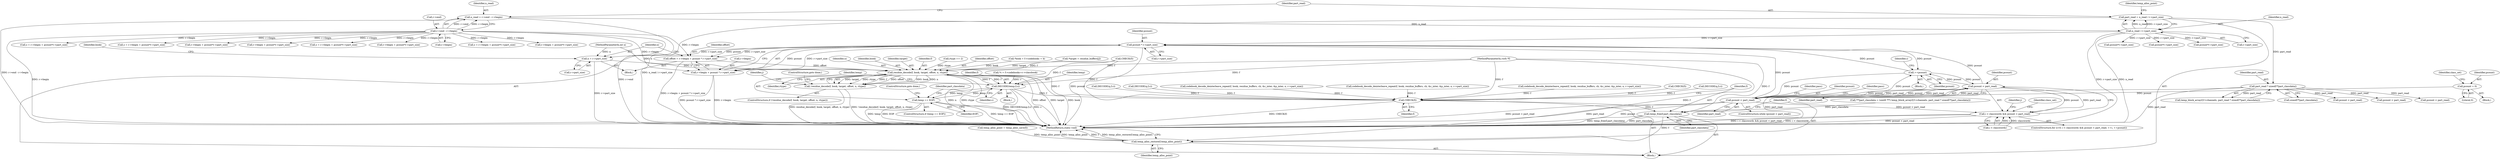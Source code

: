 digraph "0_stb_244d83bc3d859293f55812d48b3db168e581f6ab@pointer" {
"1000894" [label="(Call,pcount * r->part_size)"];
"1000837" [label="(Call,++pcount)"];
"1000894" [label="(Call,pcount * r->part_size)"];
"1000831" [label="(Call,pcount < part_read)"];
"1000767" [label="(Call,pcount < part_read)"];
"1000759" [label="(Call,pcount = 0)"];
"1000176" [label="(Call,part_read * sizeof(**part_classdata))"];
"1000154" [label="(Call,part_read = n_read / r->part_size)"];
"1000156" [label="(Call,n_read / r->part_size)"];
"1000144" [label="(Call,n_read = r->end - r->begin)"];
"1000146" [label="(Call,r->end - r->begin)"];
"1000827" [label="(Call,i < classwords && pcount < part_read)"];
"1000888" [label="(Call,offset = r->begin + pcount * r->part_size)"];
"1000915" [label="(Call,residue_decode(f, book, target, offset, n, rtype))"];
"1000803" [label="(Call,DECODE(temp,f,c))"];
"1000808" [label="(Call,temp == EOP)"];
"1000926" [label="(Call,CHECK(f))"];
"1000928" [label="(Call,temp_free(f,part_classdata))"];
"1000931" [label="(Call,temp_alloc_restore(f,temp_alloc_point))"];
"1000914" [label="(Call,!residue_decode(f, book, target, offset, n, rtype))"];
"1000890" [label="(Call,r->begin + pcount * r->part_size)"];
"1000900" [label="(Call,n = r->part_size)"];
"1000842" [label="(Identifier,j)"];
"1000764" [label="(Identifier,class_set)"];
"1000171" [label="(Call,temp_block_array(f,f->channels, part_read * sizeof(**part_classdata)))"];
"1000896" [label="(Call,r->part_size)"];
"1000177" [label="(Identifier,part_read)"];
"1000666" [label="(Call,z = r->begin + pcount*r->part_size)"];
"1000746" [label="(Call,CHECK(f))"];
"1000895" [label="(Identifier,pcount)"];
"1000837" [label="(Call,++pcount)"];
"1000265" [label="(Call,z = r->begin + pcount*r->part_size)"];
"1000439" [label="(Call,pcount*r->part_size)"];
"1000759" [label="(Call,pcount = 0)"];
"1000147" [label="(Call,r->end)"];
"1000768" [label="(Identifier,pcount)"];
"1000920" [label="(Identifier,n)"];
"1000828" [label="(Call,i < classwords)"];
"1000917" [label="(Identifier,book)"];
"1000157" [label="(Identifier,n_read)"];
"1000388" [label="(Call,codebook_decode_deinterleave_repeat(f, book, residue_buffers, ch, &c_inter, &p_inter, n, r->part_size))"];
"1000756" [label="(Identifier,pass)"];
"1000848" [label="(Identifier,j)"];
"1000156" [label="(Call,n_read / r->part_size)"];
"1000834" [label="(Block,)"];
"1000928" [label="(Call,temp_free(f,part_classdata))"];
"1000888" [label="(Call,offset = r->begin + pcount * r->part_size)"];
"1000811" [label="(ControlStructure,goto done;)"];
"1000907" [label="(Identifier,book)"];
"1000104" [label="(MethodParameterIn,int n)"];
"1000101" [label="(MethodParameterIn,vorb *f)"];
"1000891" [label="(Call,r->begin)"];
"1000806" [label="(Identifier,c)"];
"1000761" [label="(Literal,0)"];
"1000766" [label="(ControlStructure,while (pcount < part_read))"];
"1000760" [label="(Identifier,pcount)"];
"1000154" [label="(Call,part_read = n_read / r->part_size)"];
"1000668" [label="(Call,r->begin + pcount*r->part_size)"];
"1000918" [label="(Identifier,target)"];
"1000916" [label="(Identifier,f)"];
"1000435" [label="(Call,r->begin + pcount*r->part_size)"];
"1000827" [label="(Call,i < classwords && pcount < part_read)"];
"1000146" [label="(Call,r->end - r->begin)"];
"1000889" [label="(Identifier,offset)"];
"1000808" [label="(Call,temp == EOP)"];
"1000927" [label="(Identifier,f)"];
"1000829" [label="(Identifier,i)"];
"1000209" [label="(Call,rtype == 2)"];
"1000931" [label="(Call,temp_alloc_restore(f,temp_alloc_point))"];
"1000757" [label="(Block,)"];
"1000584" [label="(Call,pcount < part_read)"];
"1000913" [label="(ControlStructure,if (!residue_decode(f, book, target, offset, n, rtype)))"];
"1000182" [label="(Call,CHECK(f))"];
"1000628" [label="(Call,DECODE(q,f,c))"];
"1000933" [label="(Identifier,temp_alloc_point)"];
"1000807" [label="(ControlStructure,if (temp == EOP))"];
"1000769" [label="(Identifier,part_read)"];
"1000468" [label="(Call,DECODE(q,f,c))"];
"1000831" [label="(Call,pcount < part_read)"];
"1000589" [label="(Call,z = r->begin + pcount*r->part_size)"];
"1000304" [label="(Call,DECODE(q,f,c))"];
"1000810" [label="(Identifier,EOP)"];
"1000919" [label="(Identifier,offset)"];
"1000167" [label="(Call,***part_classdata = (uint8 ***) temp_block_array(f,f->channels, part_read * sizeof(**part_classdata)))"];
"1000880" [label="(Block,)"];
"1000838" [label="(Identifier,pcount)"];
"1000914" [label="(Call,!residue_decode(f, book, target, offset, n, rtype))"];
"1000178" [label="(Call,sizeof(**part_classdata))"];
"1000832" [label="(Identifier,pcount)"];
"1000926" [label="(Call,CHECK(f))"];
"1000833" [label="(Identifier,part_read)"];
"1000924" [label="(Identifier,class_set)"];
"1000260" [label="(Call,pcount < part_read)"];
"1000773" [label="(Identifier,pass)"];
"1000929" [label="(Identifier,f)"];
"1000267" [label="(Call,r->begin + pcount*r->part_size)"];
"1000791" [label="(Block,)"];
"1000906" [label="(Call,*book = f->codebooks + b)"];
"1000901" [label="(Identifier,n)"];
"1000150" [label="(Call,r->begin)"];
"1000162" [label="(Call,temp_alloc_point = temp_alloc_save(f))"];
"1000803" [label="(Call,DECODE(temp,f,c))"];
"1000902" [label="(Call,r->part_size)"];
"1000934" [label="(MethodReturn,static void)"];
"1000271" [label="(Call,pcount*r->part_size)"];
"1000145" [label="(Identifier,n_read)"];
"1000793" [label="(Call,*c = f->codebooks+r->classbook)"];
"1000176" [label="(Call,part_read * sizeof(**part_classdata))"];
"1000823" [label="(ControlStructure,for (i=0; i < classwords && pcount < part_read; ++i, ++pcount))"];
"1000712" [label="(Call,codebook_decode_deinterleave_repeat(f, book, residue_buffers, ch, &c_inter, &p_inter, n, r->part_size))"];
"1000552" [label="(Call,codebook_decode_deinterleave_repeat(f, book, residue_buffers, ch, &c_inter, &p_inter, n, r->part_size))"];
"1000163" [label="(Identifier,temp_alloc_point)"];
"1000809" [label="(Identifier,temp)"];
"1000890" [label="(Call,r->begin + pcount * r->part_size)"];
"1000158" [label="(Call,r->part_size)"];
"1000922" [label="(ControlStructure,goto done;)"];
"1000595" [label="(Call,pcount*r->part_size)"];
"1000804" [label="(Identifier,temp)"];
"1000155" [label="(Identifier,part_read)"];
"1000433" [label="(Call,z = r->begin + pcount*r->part_size)"];
"1000921" [label="(Identifier,rtype)"];
"1000900" [label="(Call,n = r->part_size)"];
"1000591" [label="(Call,r->begin + pcount*r->part_size)"];
"1000815" [label="(Identifier,part_classdata)"];
"1000915" [label="(Call,residue_decode(f, book, target, offset, n, rtype))"];
"1000805" [label="(Identifier,f)"];
"1000767" [label="(Call,pcount < part_read)"];
"1000428" [label="(Call,pcount < part_read)"];
"1000894" [label="(Call,pcount * r->part_size)"];
"1000932" [label="(Identifier,f)"];
"1000144" [label="(Call,n_read = r->end - r->begin)"];
"1000930" [label="(Identifier,part_classdata)"];
"1000882" [label="(Call,*target = residue_buffers[j])"];
"1000107" [label="(Block,)"];
"1000894" -> "1000890"  [label="AST: "];
"1000894" -> "1000896"  [label="CFG: "];
"1000895" -> "1000894"  [label="AST: "];
"1000896" -> "1000894"  [label="AST: "];
"1000890" -> "1000894"  [label="CFG: "];
"1000894" -> "1000934"  [label="DDG: pcount"];
"1000894" -> "1000837"  [label="DDG: pcount"];
"1000894" -> "1000888"  [label="DDG: pcount"];
"1000894" -> "1000888"  [label="DDG: r->part_size"];
"1000894" -> "1000890"  [label="DDG: pcount"];
"1000894" -> "1000890"  [label="DDG: r->part_size"];
"1000837" -> "1000894"  [label="DDG: pcount"];
"1000831" -> "1000894"  [label="DDG: pcount"];
"1000767" -> "1000894"  [label="DDG: pcount"];
"1000156" -> "1000894"  [label="DDG: r->part_size"];
"1000894" -> "1000900"  [label="DDG: r->part_size"];
"1000837" -> "1000834"  [label="AST: "];
"1000837" -> "1000838"  [label="CFG: "];
"1000838" -> "1000837"  [label="AST: "];
"1000829" -> "1000837"  [label="CFG: "];
"1000837" -> "1000767"  [label="DDG: pcount"];
"1000837" -> "1000831"  [label="DDG: pcount"];
"1000831" -> "1000837"  [label="DDG: pcount"];
"1000767" -> "1000837"  [label="DDG: pcount"];
"1000831" -> "1000827"  [label="AST: "];
"1000831" -> "1000833"  [label="CFG: "];
"1000832" -> "1000831"  [label="AST: "];
"1000833" -> "1000831"  [label="AST: "];
"1000827" -> "1000831"  [label="CFG: "];
"1000831" -> "1000934"  [label="DDG: part_read"];
"1000831" -> "1000767"  [label="DDG: pcount"];
"1000831" -> "1000767"  [label="DDG: part_read"];
"1000831" -> "1000827"  [label="DDG: pcount"];
"1000831" -> "1000827"  [label="DDG: part_read"];
"1000767" -> "1000831"  [label="DDG: pcount"];
"1000767" -> "1000831"  [label="DDG: part_read"];
"1000767" -> "1000766"  [label="AST: "];
"1000767" -> "1000769"  [label="CFG: "];
"1000768" -> "1000767"  [label="AST: "];
"1000769" -> "1000767"  [label="AST: "];
"1000773" -> "1000767"  [label="CFG: "];
"1000756" -> "1000767"  [label="CFG: "];
"1000767" -> "1000934"  [label="DDG: pcount < part_read"];
"1000767" -> "1000934"  [label="DDG: part_read"];
"1000767" -> "1000934"  [label="DDG: pcount"];
"1000759" -> "1000767"  [label="DDG: pcount"];
"1000176" -> "1000767"  [label="DDG: part_read"];
"1000767" -> "1000827"  [label="DDG: pcount < part_read"];
"1000759" -> "1000757"  [label="AST: "];
"1000759" -> "1000761"  [label="CFG: "];
"1000760" -> "1000759"  [label="AST: "];
"1000761" -> "1000759"  [label="AST: "];
"1000764" -> "1000759"  [label="CFG: "];
"1000176" -> "1000171"  [label="AST: "];
"1000176" -> "1000178"  [label="CFG: "];
"1000177" -> "1000176"  [label="AST: "];
"1000178" -> "1000176"  [label="AST: "];
"1000171" -> "1000176"  [label="CFG: "];
"1000176" -> "1000934"  [label="DDG: part_read"];
"1000176" -> "1000171"  [label="DDG: part_read"];
"1000154" -> "1000176"  [label="DDG: part_read"];
"1000176" -> "1000260"  [label="DDG: part_read"];
"1000176" -> "1000428"  [label="DDG: part_read"];
"1000176" -> "1000584"  [label="DDG: part_read"];
"1000154" -> "1000107"  [label="AST: "];
"1000154" -> "1000156"  [label="CFG: "];
"1000155" -> "1000154"  [label="AST: "];
"1000156" -> "1000154"  [label="AST: "];
"1000163" -> "1000154"  [label="CFG: "];
"1000154" -> "1000934"  [label="DDG: n_read / r->part_size"];
"1000156" -> "1000154"  [label="DDG: n_read"];
"1000156" -> "1000154"  [label="DDG: r->part_size"];
"1000156" -> "1000158"  [label="CFG: "];
"1000157" -> "1000156"  [label="AST: "];
"1000158" -> "1000156"  [label="AST: "];
"1000156" -> "1000934"  [label="DDG: n_read"];
"1000156" -> "1000934"  [label="DDG: r->part_size"];
"1000144" -> "1000156"  [label="DDG: n_read"];
"1000156" -> "1000271"  [label="DDG: r->part_size"];
"1000156" -> "1000439"  [label="DDG: r->part_size"];
"1000156" -> "1000595"  [label="DDG: r->part_size"];
"1000144" -> "1000107"  [label="AST: "];
"1000144" -> "1000146"  [label="CFG: "];
"1000145" -> "1000144"  [label="AST: "];
"1000146" -> "1000144"  [label="AST: "];
"1000155" -> "1000144"  [label="CFG: "];
"1000144" -> "1000934"  [label="DDG: r->end - r->begin"];
"1000146" -> "1000144"  [label="DDG: r->end"];
"1000146" -> "1000144"  [label="DDG: r->begin"];
"1000146" -> "1000150"  [label="CFG: "];
"1000147" -> "1000146"  [label="AST: "];
"1000150" -> "1000146"  [label="AST: "];
"1000146" -> "1000934"  [label="DDG: r->begin"];
"1000146" -> "1000934"  [label="DDG: r->end"];
"1000146" -> "1000265"  [label="DDG: r->begin"];
"1000146" -> "1000267"  [label="DDG: r->begin"];
"1000146" -> "1000433"  [label="DDG: r->begin"];
"1000146" -> "1000435"  [label="DDG: r->begin"];
"1000146" -> "1000589"  [label="DDG: r->begin"];
"1000146" -> "1000591"  [label="DDG: r->begin"];
"1000146" -> "1000666"  [label="DDG: r->begin"];
"1000146" -> "1000668"  [label="DDG: r->begin"];
"1000146" -> "1000888"  [label="DDG: r->begin"];
"1000146" -> "1000890"  [label="DDG: r->begin"];
"1000827" -> "1000823"  [label="AST: "];
"1000827" -> "1000828"  [label="CFG: "];
"1000828" -> "1000827"  [label="AST: "];
"1000842" -> "1000827"  [label="CFG: "];
"1000924" -> "1000827"  [label="CFG: "];
"1000827" -> "1000934"  [label="DDG: i < classwords && pcount < part_read"];
"1000827" -> "1000934"  [label="DDG: i < classwords"];
"1000827" -> "1000934"  [label="DDG: pcount < part_read"];
"1000828" -> "1000827"  [label="DDG: i"];
"1000828" -> "1000827"  [label="DDG: classwords"];
"1000888" -> "1000880"  [label="AST: "];
"1000888" -> "1000890"  [label="CFG: "];
"1000889" -> "1000888"  [label="AST: "];
"1000890" -> "1000888"  [label="AST: "];
"1000901" -> "1000888"  [label="CFG: "];
"1000888" -> "1000934"  [label="DDG: r->begin + pcount * r->part_size"];
"1000888" -> "1000915"  [label="DDG: offset"];
"1000915" -> "1000914"  [label="AST: "];
"1000915" -> "1000921"  [label="CFG: "];
"1000916" -> "1000915"  [label="AST: "];
"1000917" -> "1000915"  [label="AST: "];
"1000918" -> "1000915"  [label="AST: "];
"1000919" -> "1000915"  [label="AST: "];
"1000920" -> "1000915"  [label="AST: "];
"1000921" -> "1000915"  [label="AST: "];
"1000914" -> "1000915"  [label="CFG: "];
"1000915" -> "1000934"  [label="DDG: n"];
"1000915" -> "1000934"  [label="DDG: target"];
"1000915" -> "1000934"  [label="DDG: offset"];
"1000915" -> "1000934"  [label="DDG: rtype"];
"1000915" -> "1000934"  [label="DDG: book"];
"1000915" -> "1000803"  [label="DDG: f"];
"1000915" -> "1000914"  [label="DDG: target"];
"1000915" -> "1000914"  [label="DDG: rtype"];
"1000915" -> "1000914"  [label="DDG: f"];
"1000915" -> "1000914"  [label="DDG: offset"];
"1000915" -> "1000914"  [label="DDG: book"];
"1000915" -> "1000914"  [label="DDG: n"];
"1000803" -> "1000915"  [label="DDG: f"];
"1000746" -> "1000915"  [label="DDG: f"];
"1000101" -> "1000915"  [label="DDG: f"];
"1000906" -> "1000915"  [label="DDG: book"];
"1000882" -> "1000915"  [label="DDG: target"];
"1000900" -> "1000915"  [label="DDG: n"];
"1000104" -> "1000915"  [label="DDG: n"];
"1000209" -> "1000915"  [label="DDG: rtype"];
"1000915" -> "1000926"  [label="DDG: f"];
"1000803" -> "1000791"  [label="AST: "];
"1000803" -> "1000806"  [label="CFG: "];
"1000804" -> "1000803"  [label="AST: "];
"1000805" -> "1000803"  [label="AST: "];
"1000806" -> "1000803"  [label="AST: "];
"1000809" -> "1000803"  [label="CFG: "];
"1000803" -> "1000934"  [label="DDG: DECODE(temp,f,c)"];
"1000803" -> "1000934"  [label="DDG: c"];
"1000808" -> "1000803"  [label="DDG: temp"];
"1000746" -> "1000803"  [label="DDG: f"];
"1000101" -> "1000803"  [label="DDG: f"];
"1000793" -> "1000803"  [label="DDG: c"];
"1000803" -> "1000808"  [label="DDG: temp"];
"1000803" -> "1000926"  [label="DDG: f"];
"1000808" -> "1000807"  [label="AST: "];
"1000808" -> "1000810"  [label="CFG: "];
"1000809" -> "1000808"  [label="AST: "];
"1000810" -> "1000808"  [label="AST: "];
"1000811" -> "1000808"  [label="CFG: "];
"1000815" -> "1000808"  [label="CFG: "];
"1000808" -> "1000934"  [label="DDG: EOP"];
"1000808" -> "1000934"  [label="DDG: temp == EOP"];
"1000808" -> "1000934"  [label="DDG: temp"];
"1000926" -> "1000107"  [label="AST: "];
"1000926" -> "1000927"  [label="CFG: "];
"1000927" -> "1000926"  [label="AST: "];
"1000929" -> "1000926"  [label="CFG: "];
"1000926" -> "1000934"  [label="DDG: CHECK(f)"];
"1000628" -> "1000926"  [label="DDG: f"];
"1000552" -> "1000926"  [label="DDG: f"];
"1000388" -> "1000926"  [label="DDG: f"];
"1000746" -> "1000926"  [label="DDG: f"];
"1000304" -> "1000926"  [label="DDG: f"];
"1000712" -> "1000926"  [label="DDG: f"];
"1000468" -> "1000926"  [label="DDG: f"];
"1000182" -> "1000926"  [label="DDG: f"];
"1000101" -> "1000926"  [label="DDG: f"];
"1000926" -> "1000928"  [label="DDG: f"];
"1000928" -> "1000107"  [label="AST: "];
"1000928" -> "1000930"  [label="CFG: "];
"1000929" -> "1000928"  [label="AST: "];
"1000930" -> "1000928"  [label="AST: "];
"1000932" -> "1000928"  [label="CFG: "];
"1000928" -> "1000934"  [label="DDG: part_classdata"];
"1000928" -> "1000934"  [label="DDG: temp_free(f,part_classdata)"];
"1000101" -> "1000928"  [label="DDG: f"];
"1000167" -> "1000928"  [label="DDG: part_classdata"];
"1000928" -> "1000931"  [label="DDG: f"];
"1000931" -> "1000107"  [label="AST: "];
"1000931" -> "1000933"  [label="CFG: "];
"1000932" -> "1000931"  [label="AST: "];
"1000933" -> "1000931"  [label="AST: "];
"1000934" -> "1000931"  [label="CFG: "];
"1000931" -> "1000934"  [label="DDG: temp_alloc_point"];
"1000931" -> "1000934"  [label="DDG: f"];
"1000931" -> "1000934"  [label="DDG: temp_alloc_restore(f,temp_alloc_point)"];
"1000101" -> "1000931"  [label="DDG: f"];
"1000162" -> "1000931"  [label="DDG: temp_alloc_point"];
"1000914" -> "1000913"  [label="AST: "];
"1000922" -> "1000914"  [label="CFG: "];
"1000848" -> "1000914"  [label="CFG: "];
"1000914" -> "1000934"  [label="DDG: !residue_decode(f, book, target, offset, n, rtype)"];
"1000914" -> "1000934"  [label="DDG: residue_decode(f, book, target, offset, n, rtype)"];
"1000891" -> "1000890"  [label="AST: "];
"1000890" -> "1000934"  [label="DDG: r->begin"];
"1000890" -> "1000934"  [label="DDG: pcount * r->part_size"];
"1000900" -> "1000880"  [label="AST: "];
"1000900" -> "1000902"  [label="CFG: "];
"1000901" -> "1000900"  [label="AST: "];
"1000902" -> "1000900"  [label="AST: "];
"1000907" -> "1000900"  [label="CFG: "];
"1000900" -> "1000934"  [label="DDG: r->part_size"];
"1000104" -> "1000900"  [label="DDG: n"];
}
